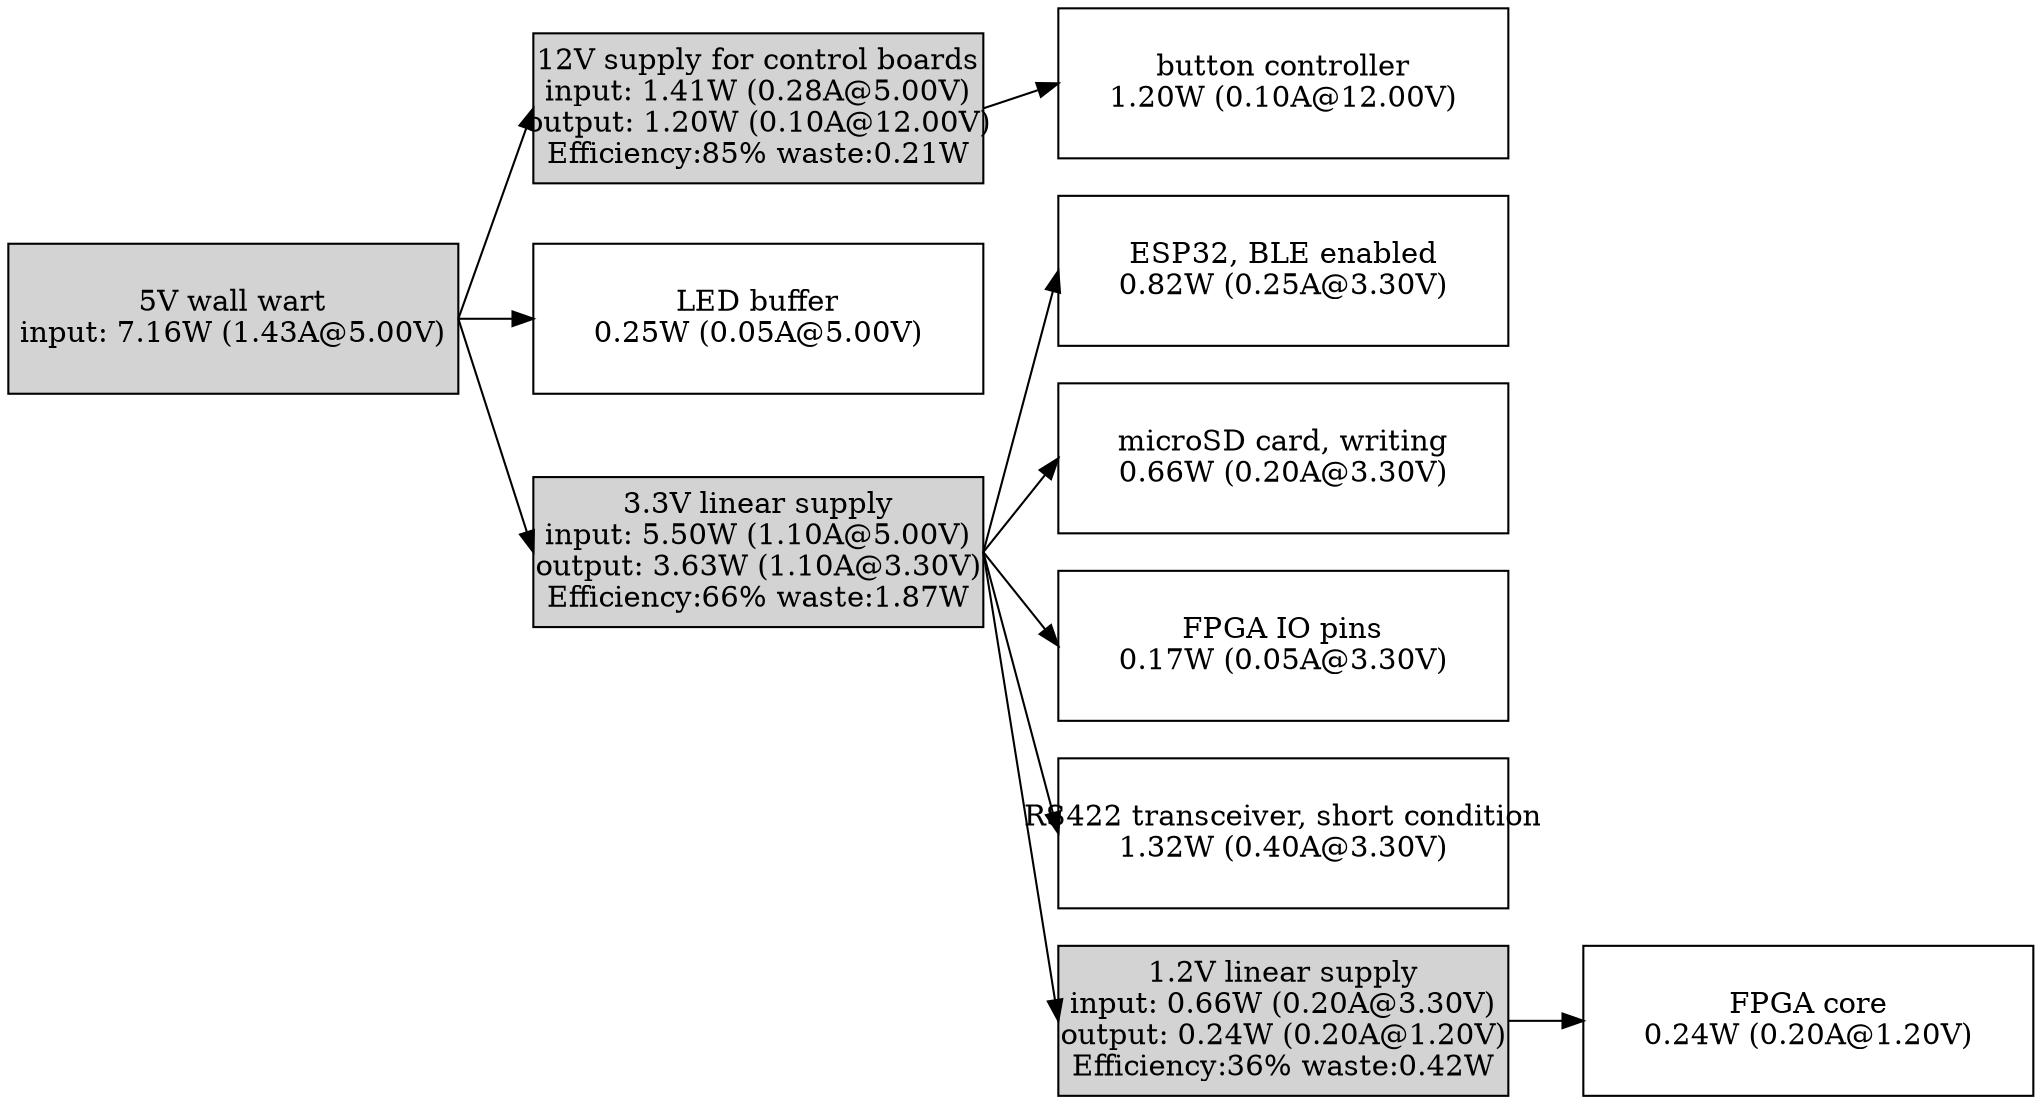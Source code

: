 digraph test {
  rankdir=LR;
  splines=false;
  rank="same";

  node [fixedsize="true", width="3", height="1", shape="polygon",sides=4]
  graph [style="invis"]  "5V wall wart" [label="5V wall wart\ninput: 7.16W (1.43A@5.00V)",style="filled"];
  "5V wall wart":e -> "12V supply for control boards":w [];
  "12V supply for control boards" [label="12V supply for control boards\ninput: 1.41W (0.28A@5.00V)\noutput: 1.20W (0.10A@12.00V)\nEfficiency:85% waste:0.21W",style="filled"];
  "12V supply for control boards":e -> "button controller":w [];
  "button controller" [label="button controller\n1.20W (0.10A@12.00V)"];
  "5V wall wart":e -> "LED buffer":w [];
  "LED buffer" [label="LED buffer\n0.25W (0.05A@5.00V)"];
  "5V wall wart":e -> "3.3V linear supply":w [];
  "3.3V linear supply" [label="3.3V linear supply\ninput: 5.50W (1.10A@5.00V)\noutput: 3.63W (1.10A@3.30V)\nEfficiency:66% waste:1.87W",style="filled"];
  "3.3V linear supply":e -> "ESP32, BLE enabled":w [];
  "ESP32, BLE enabled" [label="ESP32, BLE enabled\n0.82W (0.25A@3.30V)"];
  "3.3V linear supply":e -> "microSD card, writing":w [];
  "microSD card, writing" [label="microSD card, writing\n0.66W (0.20A@3.30V)"];
  "3.3V linear supply":e -> "FPGA IO pins":w [];
  "FPGA IO pins" [label="FPGA IO pins\n0.17W (0.05A@3.30V)"];
  "3.3V linear supply":e -> "RS422 transceiver, short condition":w [];
  "RS422 transceiver, short condition" [label="RS422 transceiver, short condition\n1.32W (0.40A@3.30V)"];
  "3.3V linear supply":e -> "1.2V linear supply":w [];
  "1.2V linear supply" [label="1.2V linear supply\ninput: 0.66W (0.20A@3.30V)\noutput: 0.24W (0.20A@1.20V)\nEfficiency:36% waste:0.42W",style="filled"];
  "1.2V linear supply":e -> "FPGA core":w [];
  "FPGA core" [label="FPGA core\n0.24W (0.20A@1.20V)"];
}